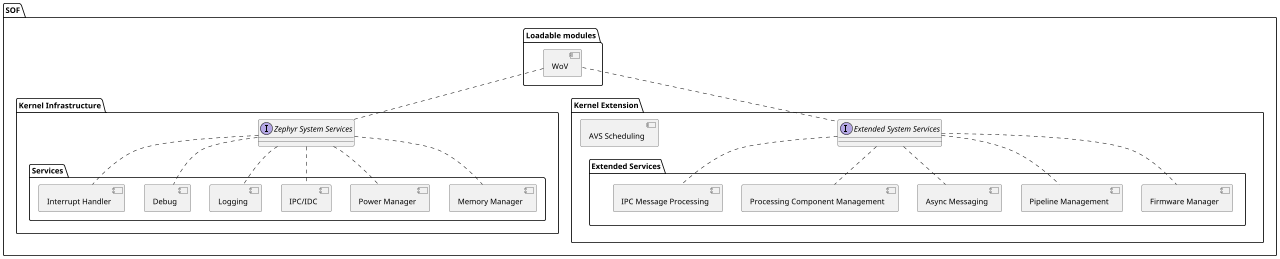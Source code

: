 @startuml
allowmixing

scale max 1280 width

package "SOF" {
  package "Kernel Infrastructure" {
    interface "Zephyr System Services" as SS

    package "Services" {
        component "Memory Manager" as MEMORY_MANAGER
        component "Power Manager" as POWER_MANAGER
        component "IPC/IDC" as IXC
        component "Logging" as LOGGING
        component "Debug" as DEBUG
        component "Interrupt Handler" as INTERRUPT_HANDLER
    }

    SS .down. MEMORY_MANAGER
    SS .down. POWER_MANAGER
    SS .down. IXC
    SS .down. LOGGING
    SS .down. DEBUG
    SS .down. INTERRUPT_HANDLER
  }

  package "Kernel Extension" {
    interface "Extended System Services" as ESS

    component "AVS Scheduling" as AVS_Scheduling

    package "Extended Services" as EXTENDED_SERVICES {
          component "Firmware Manager" as FIRMWARE_MANAGEMENT
          component "Pipeline Management" as PIPELINE_MANAGEMENT
          component "Async Messaging" as ASYNC_MESSAGING
          component "Processing Component Management" as COMPONENT_MANAGEMENT
          component "IPC Message Processing" as IPC_MESSAGE_PROCESSING
    }

    ESS .down. FIRMWARE_MANAGEMENT
    ESS .down. PIPELINE_MANAGEMENT
    ESS .down. ASYNC_MESSAGING
    ESS .down. IPC_MESSAGE_PROCESSING
    ESS .down. COMPONENT_MANAGEMENT

    AVS_Scheduling -[hidden]down- EXTENDED_SERVICES
  }

  package "Loadable modules" {
      component "WoV" as WOV

      WOV .down. SS
      WOV .down. ESS
  }
}

@enduml
